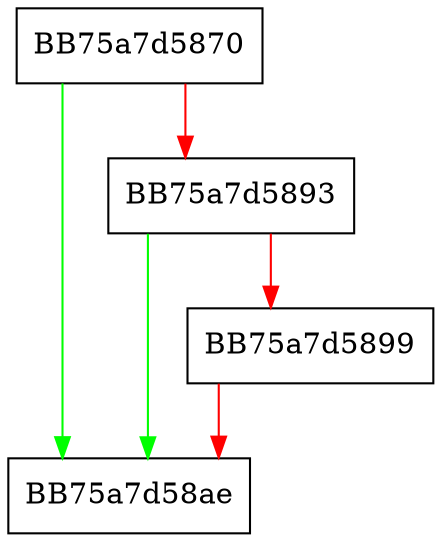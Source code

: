 digraph Init {
  node [shape="box"];
  graph [splines=ortho];
  BB75a7d5870 -> BB75a7d58ae [color="green"];
  BB75a7d5870 -> BB75a7d5893 [color="red"];
  BB75a7d5893 -> BB75a7d58ae [color="green"];
  BB75a7d5893 -> BB75a7d5899 [color="red"];
  BB75a7d5899 -> BB75a7d58ae [color="red"];
}